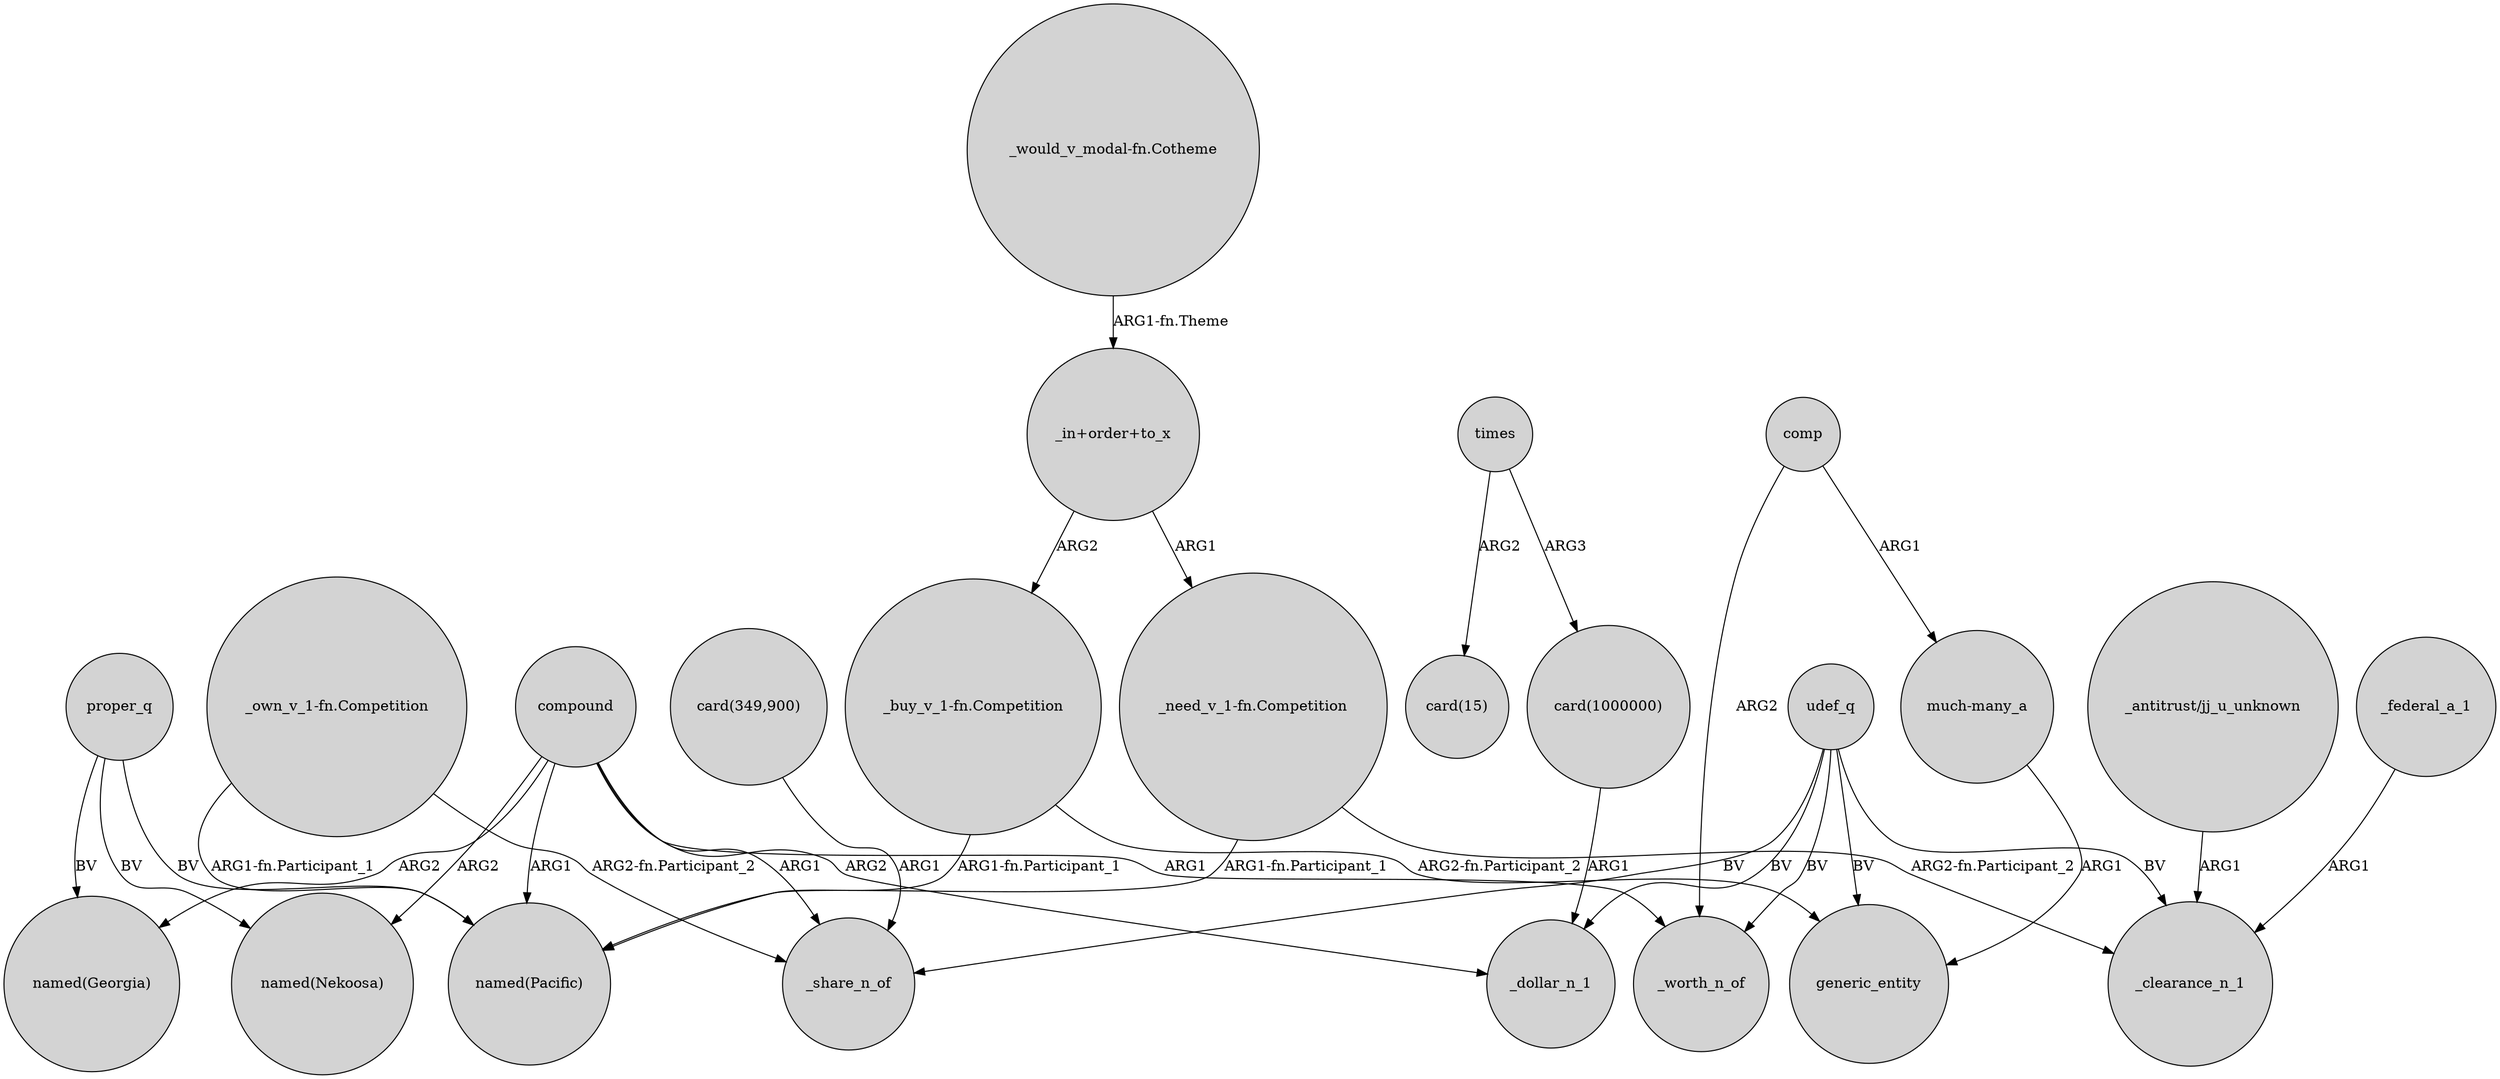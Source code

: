 digraph {
	node [shape=circle style=filled]
	"_in+order+to_x" -> "_buy_v_1-fn.Competition" [label=ARG2]
	"card(349,900)" -> _share_n_of [label=ARG1]
	proper_q -> "named(Georgia)" [label=BV]
	"_would_v_modal-fn.Cotheme" -> "_in+order+to_x" [label="ARG1-fn.Theme"]
	compound -> _share_n_of [label=ARG1]
	compound -> _worth_n_of [label=ARG1]
	times -> "card(1000000)" [label=ARG3]
	"_own_v_1-fn.Competition" -> _share_n_of [label="ARG2-fn.Participant_2"]
	_federal_a_1 -> _clearance_n_1 [label=ARG1]
	compound -> _dollar_n_1 [label=ARG2]
	udef_q -> generic_entity [label=BV]
	compound -> "named(Pacific)" [label=ARG1]
	"_own_v_1-fn.Competition" -> "named(Pacific)" [label="ARG1-fn.Participant_1"]
	times -> "card(15)" [label=ARG2]
	comp -> "much-many_a" [label=ARG1]
	"much-many_a" -> generic_entity [label=ARG1]
	udef_q -> _share_n_of [label=BV]
	"_buy_v_1-fn.Competition" -> "named(Pacific)" [label="ARG1-fn.Participant_1"]
	udef_q -> _dollar_n_1 [label=BV]
	"_antitrust/jj_u_unknown" -> _clearance_n_1 [label=ARG1]
	"card(1000000)" -> _dollar_n_1 [label=ARG1]
	udef_q -> _clearance_n_1 [label=BV]
	udef_q -> _worth_n_of [label=BV]
	"_need_v_1-fn.Competition" -> _clearance_n_1 [label="ARG2-fn.Participant_2"]
	"_buy_v_1-fn.Competition" -> generic_entity [label="ARG2-fn.Participant_2"]
	proper_q -> "named(Pacific)" [label=BV]
	comp -> _worth_n_of [label=ARG2]
	"_in+order+to_x" -> "_need_v_1-fn.Competition" [label=ARG1]
	compound -> "named(Georgia)" [label=ARG2]
	compound -> "named(Nekoosa)" [label=ARG2]
	proper_q -> "named(Nekoosa)" [label=BV]
	"_need_v_1-fn.Competition" -> "named(Pacific)" [label="ARG1-fn.Participant_1"]
}
